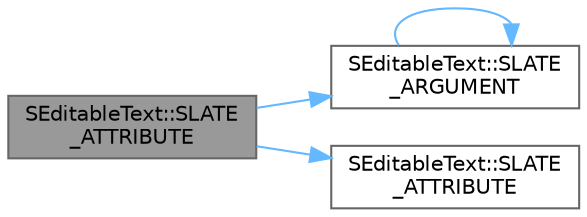 digraph "SEditableText::SLATE_ATTRIBUTE"
{
 // INTERACTIVE_SVG=YES
 // LATEX_PDF_SIZE
  bgcolor="transparent";
  edge [fontname=Helvetica,fontsize=10,labelfontname=Helvetica,labelfontsize=10];
  node [fontname=Helvetica,fontsize=10,shape=box,height=0.2,width=0.4];
  rankdir="LR";
  Node1 [id="Node000001",label="SEditableText::SLATE\l_ATTRIBUTE",height=0.2,width=0.4,color="gray40", fillcolor="grey60", style="filled", fontcolor="black",tooltip="The type of virtual keyboard to use on mobile devices."];
  Node1 -> Node2 [id="edge1_Node000001_Node000002",color="steelblue1",style="solid",tooltip=" "];
  Node2 [id="Node000002",label="SEditableText::SLATE\l_ARGUMENT",height=0.2,width=0.4,color="grey40", fillcolor="white", style="filled",URL="$d5/ddb/classSEditableText.html#a7bd52335bf228d9ed9fc86f7c20db3b8",tooltip="Which text shaping method should we use?"];
  Node2 -> Node2 [id="edge2_Node000002_Node000002",color="steelblue1",style="solid",tooltip=" "];
  Node1 -> Node3 [id="edge3_Node000001_Node000003",color="steelblue1",style="solid",tooltip=" "];
  Node3 [id="Node000003",label="SEditableText::SLATE\l_ATTRIBUTE",height=0.2,width=0.4,color="grey40", fillcolor="white", style="filled",URL="$d5/ddb/classSEditableText.html#a6ce9701a2afa332ebb63584443944ff9",tooltip="Sets the text content for this editable text widget."];
}
